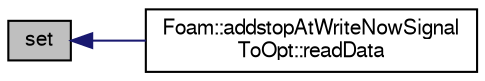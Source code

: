 digraph "set"
{
  bgcolor="transparent";
  edge [fontname="FreeSans",fontsize="10",labelfontname="FreeSans",labelfontsize="10"];
  node [fontname="FreeSans",fontsize="10",shape=record];
  rankdir="LR";
  Node116 [label="set",height=0.2,width=0.4,color="black", fillcolor="grey75", style="filled", fontcolor="black"];
  Node116 -> Node117 [dir="back",color="midnightblue",fontsize="10",style="solid",fontname="FreeSans"];
  Node117 [label="Foam::addstopAtWriteNowSignal\lToOpt::readData",height=0.2,width=0.4,color="black",URL="$a28558.html#a27acfcce377f5e7a42aa7545b6601208",tooltip="Read. "];
}
